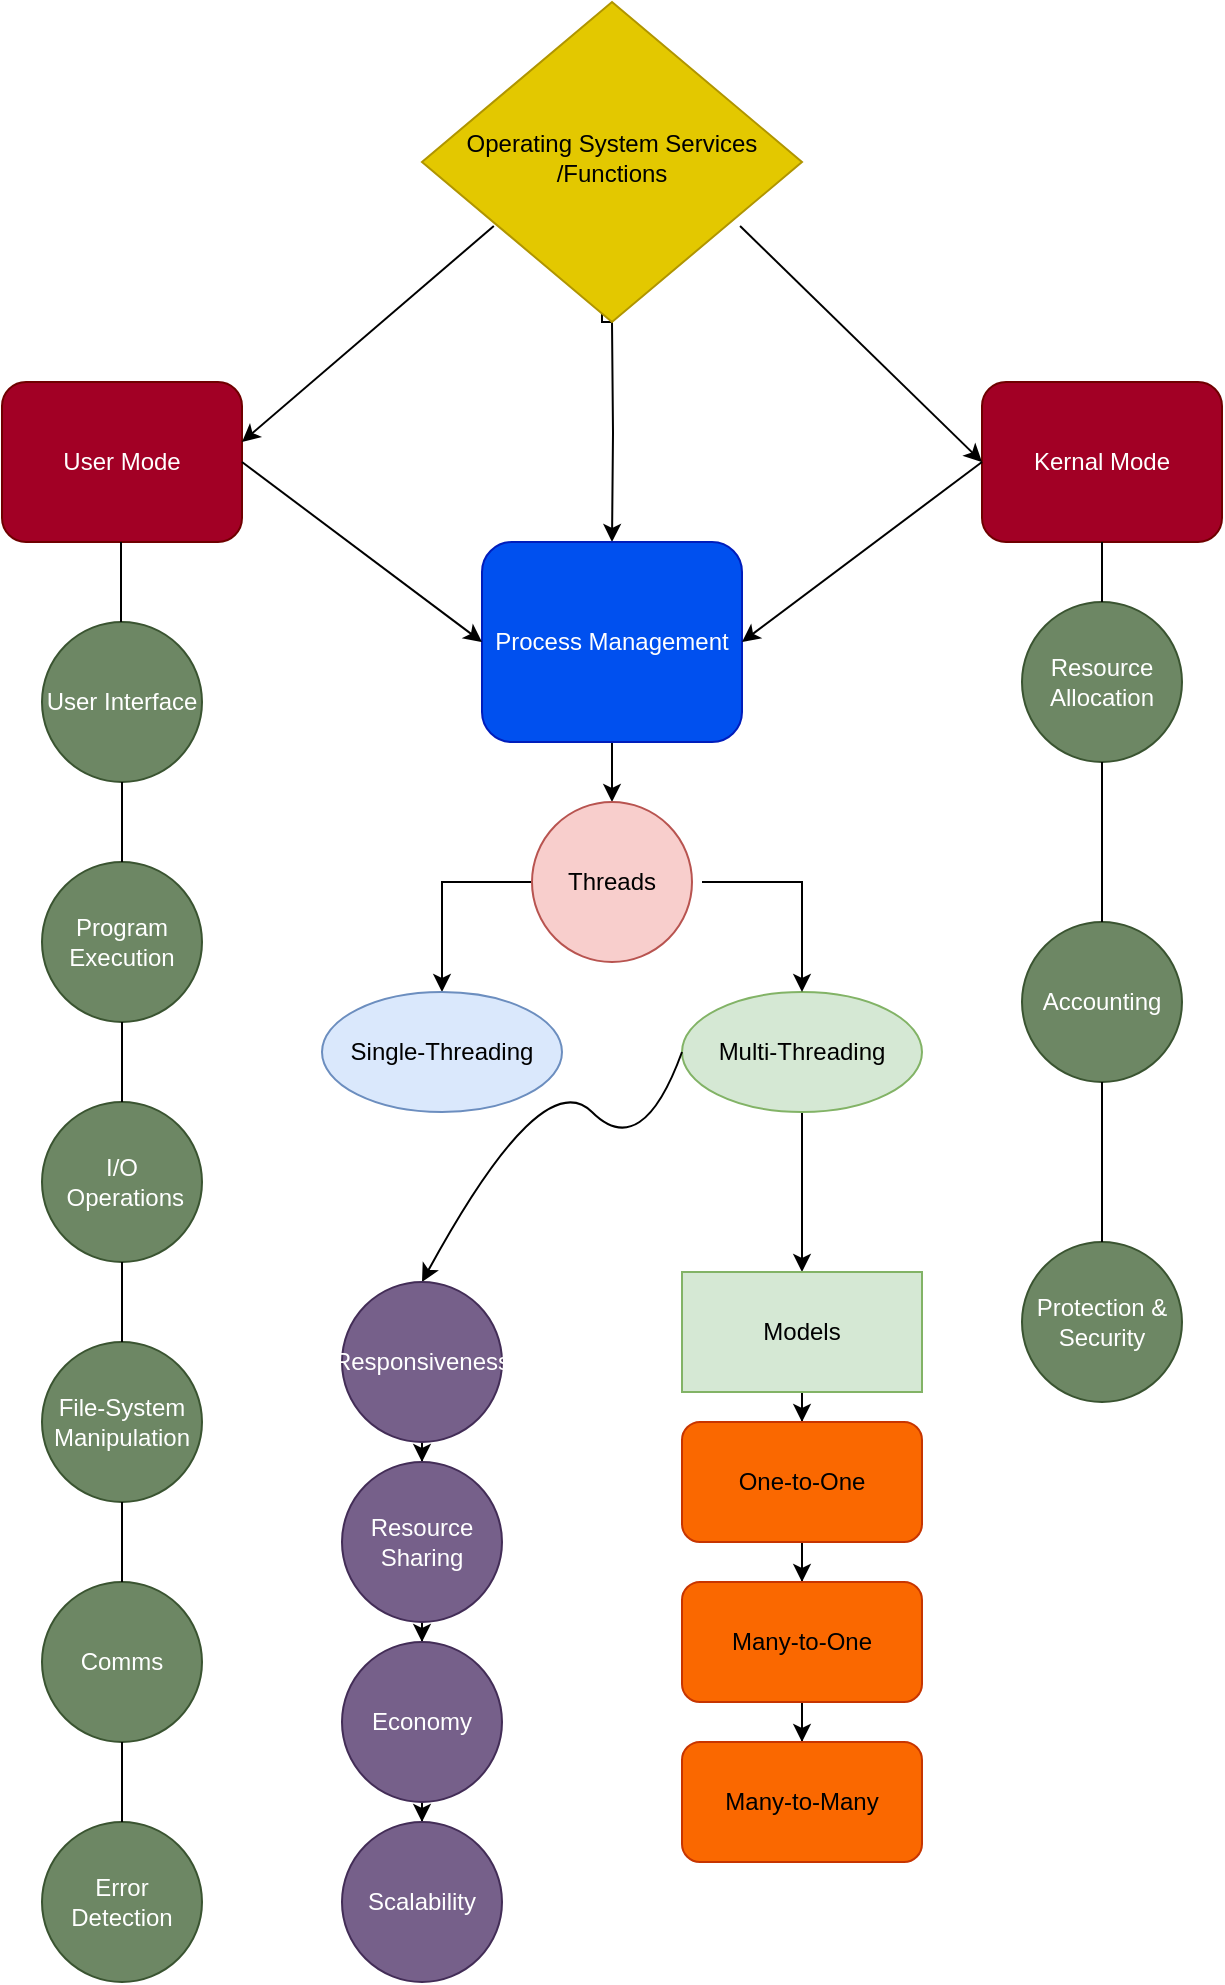 <mxfile version="20.2.6" type="github">
  <diagram id="C5RBs43oDa-KdzZeNtuy" name="Page-1">
    <mxGraphModel dx="2253" dy="825" grid="1" gridSize="10" guides="1" tooltips="1" connect="1" arrows="1" fold="1" page="1" pageScale="1" pageWidth="827" pageHeight="1169" math="0" shadow="0">
      <root>
        <mxCell id="WIyWlLk6GJQsqaUBKTNV-0" />
        <mxCell id="WIyWlLk6GJQsqaUBKTNV-1" parent="WIyWlLk6GJQsqaUBKTNV-0" />
        <mxCell id="WIyWlLk6GJQsqaUBKTNV-3" value="User Mode" style="rounded=1;whiteSpace=wrap;html=1;fontSize=12;glass=0;strokeWidth=1;shadow=0;fillColor=#a20025;fontColor=#ffffff;strokeColor=#6F0000;" parent="WIyWlLk6GJQsqaUBKTNV-1" vertex="1">
          <mxGeometry x="-670" y="190" width="120" height="80" as="geometry" />
        </mxCell>
        <mxCell id="k30MbdK0GKUEoN4V7Dfp-36" style="edgeStyle=orthogonalEdgeStyle;rounded=0;orthogonalLoop=1;jettySize=auto;html=1;exitX=0.5;exitY=1;exitDx=0;exitDy=0;" edge="1" parent="WIyWlLk6GJQsqaUBKTNV-1">
          <mxGeometry relative="1" as="geometry">
            <mxPoint x="-370" y="140" as="targetPoint" />
            <mxPoint x="-365" y="160" as="sourcePoint" />
          </mxGeometry>
        </mxCell>
        <mxCell id="k30MbdK0GKUEoN4V7Dfp-39" value="" style="edgeStyle=orthogonalEdgeStyle;rounded=0;orthogonalLoop=1;jettySize=auto;html=1;" edge="1" parent="WIyWlLk6GJQsqaUBKTNV-1" target="k30MbdK0GKUEoN4V7Dfp-38">
          <mxGeometry relative="1" as="geometry">
            <mxPoint x="-365" y="160" as="sourcePoint" />
          </mxGeometry>
        </mxCell>
        <mxCell id="WIyWlLk6GJQsqaUBKTNV-10" value="Operating System Services&lt;br&gt;/Functions" style="rhombus;whiteSpace=wrap;html=1;shadow=0;fontFamily=Helvetica;fontSize=12;align=center;strokeWidth=1;spacing=6;spacingTop=-4;fillColor=#e3c800;fontColor=#000000;strokeColor=#B09500;" parent="WIyWlLk6GJQsqaUBKTNV-1" vertex="1">
          <mxGeometry x="-460" width="190" height="160" as="geometry" />
        </mxCell>
        <mxCell id="k30MbdK0GKUEoN4V7Dfp-0" value="" style="endArrow=classic;html=1;rounded=0;exitX=0.189;exitY=0.7;exitDx=0;exitDy=0;exitPerimeter=0;" edge="1" parent="WIyWlLk6GJQsqaUBKTNV-1">
          <mxGeometry width="50" height="50" relative="1" as="geometry">
            <mxPoint x="-424.09" y="112" as="sourcePoint" />
            <mxPoint x="-550" y="220" as="targetPoint" />
            <Array as="points" />
          </mxGeometry>
        </mxCell>
        <mxCell id="k30MbdK0GKUEoN4V7Dfp-1" value="Kernal Mode" style="rounded=1;whiteSpace=wrap;html=1;fillColor=#a20025;fontColor=#ffffff;strokeColor=#6F0000;" vertex="1" parent="WIyWlLk6GJQsqaUBKTNV-1">
          <mxGeometry x="-180" y="190" width="120" height="80" as="geometry" />
        </mxCell>
        <mxCell id="k30MbdK0GKUEoN4V7Dfp-2" value="" style="endArrow=classic;html=1;rounded=0;exitX=0.837;exitY=0.7;exitDx=0;exitDy=0;entryX=0;entryY=0.5;entryDx=0;entryDy=0;exitPerimeter=0;" edge="1" parent="WIyWlLk6GJQsqaUBKTNV-1" target="k30MbdK0GKUEoN4V7Dfp-1">
          <mxGeometry width="50" height="50" relative="1" as="geometry">
            <mxPoint x="-300.97" y="112" as="sourcePoint" />
            <mxPoint x="-40" y="220" as="targetPoint" />
          </mxGeometry>
        </mxCell>
        <mxCell id="k30MbdK0GKUEoN4V7Dfp-3" value="User Interface" style="ellipse;whiteSpace=wrap;html=1;aspect=fixed;fillColor=#6d8764;fontColor=#ffffff;strokeColor=#3A5431;" vertex="1" parent="WIyWlLk6GJQsqaUBKTNV-1">
          <mxGeometry x="-650" y="310" width="80" height="80" as="geometry" />
        </mxCell>
        <mxCell id="k30MbdK0GKUEoN4V7Dfp-4" value="Program Execution" style="ellipse;whiteSpace=wrap;html=1;aspect=fixed;fillColor=#6d8764;fontColor=#ffffff;strokeColor=#3A5431;" vertex="1" parent="WIyWlLk6GJQsqaUBKTNV-1">
          <mxGeometry x="-650" y="430" width="80" height="80" as="geometry" />
        </mxCell>
        <mxCell id="k30MbdK0GKUEoN4V7Dfp-5" value="I/O &amp;nbsp;Operations" style="ellipse;whiteSpace=wrap;html=1;aspect=fixed;fillColor=#6d8764;fontColor=#ffffff;strokeColor=#3A5431;" vertex="1" parent="WIyWlLk6GJQsqaUBKTNV-1">
          <mxGeometry x="-650" y="550" width="80" height="80" as="geometry" />
        </mxCell>
        <mxCell id="k30MbdK0GKUEoN4V7Dfp-6" value="File-System Manipulation" style="ellipse;whiteSpace=wrap;html=1;aspect=fixed;fillColor=#6d8764;fontColor=#ffffff;strokeColor=#3A5431;" vertex="1" parent="WIyWlLk6GJQsqaUBKTNV-1">
          <mxGeometry x="-650" y="670" width="80" height="80" as="geometry" />
        </mxCell>
        <mxCell id="k30MbdK0GKUEoN4V7Dfp-7" value="Comms" style="ellipse;whiteSpace=wrap;html=1;aspect=fixed;fillColor=#6d8764;fontColor=#ffffff;strokeColor=#3A5431;" vertex="1" parent="WIyWlLk6GJQsqaUBKTNV-1">
          <mxGeometry x="-650" y="790" width="80" height="80" as="geometry" />
        </mxCell>
        <mxCell id="k30MbdK0GKUEoN4V7Dfp-8" value="Error Detection" style="ellipse;whiteSpace=wrap;html=1;aspect=fixed;fillColor=#6d8764;fontColor=#ffffff;strokeColor=#3A5431;" vertex="1" parent="WIyWlLk6GJQsqaUBKTNV-1">
          <mxGeometry x="-650" y="910" width="80" height="80" as="geometry" />
        </mxCell>
        <mxCell id="k30MbdK0GKUEoN4V7Dfp-21" value="" style="endArrow=none;html=1;rounded=0;entryX=0.5;entryY=1;entryDx=0;entryDy=0;exitX=0.5;exitY=0;exitDx=0;exitDy=0;" edge="1" parent="WIyWlLk6GJQsqaUBKTNV-1">
          <mxGeometry width="50" height="50" relative="1" as="geometry">
            <mxPoint x="-610.5" y="310" as="sourcePoint" />
            <mxPoint x="-610.5" y="270" as="targetPoint" />
          </mxGeometry>
        </mxCell>
        <mxCell id="k30MbdK0GKUEoN4V7Dfp-23" value="" style="endArrow=none;html=1;rounded=0;entryX=0.5;entryY=1;entryDx=0;entryDy=0;exitX=0.5;exitY=0;exitDx=0;exitDy=0;" edge="1" parent="WIyWlLk6GJQsqaUBKTNV-1" source="k30MbdK0GKUEoN4V7Dfp-4" target="k30MbdK0GKUEoN4V7Dfp-3">
          <mxGeometry width="50" height="50" relative="1" as="geometry">
            <mxPoint x="-600" y="410" as="sourcePoint" />
            <mxPoint x="-600" y="370" as="targetPoint" />
          </mxGeometry>
        </mxCell>
        <mxCell id="k30MbdK0GKUEoN4V7Dfp-26" value="" style="endArrow=none;html=1;rounded=0;" edge="1" parent="WIyWlLk6GJQsqaUBKTNV-1" source="k30MbdK0GKUEoN4V7Dfp-6">
          <mxGeometry width="50" height="50" relative="1" as="geometry">
            <mxPoint x="-660" y="680" as="sourcePoint" />
            <mxPoint x="-610" y="630" as="targetPoint" />
          </mxGeometry>
        </mxCell>
        <mxCell id="k30MbdK0GKUEoN4V7Dfp-27" value="" style="endArrow=none;html=1;rounded=0;exitX=0.5;exitY=0;exitDx=0;exitDy=0;" edge="1" parent="WIyWlLk6GJQsqaUBKTNV-1" source="k30MbdK0GKUEoN4V7Dfp-7">
          <mxGeometry width="50" height="50" relative="1" as="geometry">
            <mxPoint x="-660" y="800" as="sourcePoint" />
            <mxPoint x="-610" y="750" as="targetPoint" />
          </mxGeometry>
        </mxCell>
        <mxCell id="k30MbdK0GKUEoN4V7Dfp-28" value="" style="endArrow=none;html=1;rounded=0;exitX=0.5;exitY=0;exitDx=0;exitDy=0;entryX=0.5;entryY=1;entryDx=0;entryDy=0;" edge="1" parent="WIyWlLk6GJQsqaUBKTNV-1" source="k30MbdK0GKUEoN4V7Dfp-5" target="k30MbdK0GKUEoN4V7Dfp-4">
          <mxGeometry width="50" height="50" relative="1" as="geometry">
            <mxPoint x="-750" y="630" as="sourcePoint" />
            <mxPoint x="-600" y="510" as="targetPoint" />
          </mxGeometry>
        </mxCell>
        <mxCell id="k30MbdK0GKUEoN4V7Dfp-29" value="" style="endArrow=none;html=1;rounded=0;exitX=0.5;exitY=0;exitDx=0;exitDy=0;" edge="1" parent="WIyWlLk6GJQsqaUBKTNV-1">
          <mxGeometry width="50" height="50" relative="1" as="geometry">
            <mxPoint x="-610" y="910" as="sourcePoint" />
            <mxPoint x="-610" y="870" as="targetPoint" />
          </mxGeometry>
        </mxCell>
        <mxCell id="k30MbdK0GKUEoN4V7Dfp-30" value="Resource Allocation" style="ellipse;whiteSpace=wrap;html=1;aspect=fixed;fillColor=#6d8764;fontColor=#ffffff;strokeColor=#3A5431;" vertex="1" parent="WIyWlLk6GJQsqaUBKTNV-1">
          <mxGeometry x="-160" y="300" width="80" height="80" as="geometry" />
        </mxCell>
        <mxCell id="k30MbdK0GKUEoN4V7Dfp-31" value="Accounting" style="ellipse;whiteSpace=wrap;html=1;aspect=fixed;fillColor=#6d8764;fontColor=#ffffff;strokeColor=#3A5431;" vertex="1" parent="WIyWlLk6GJQsqaUBKTNV-1">
          <mxGeometry x="-160" y="460" width="80" height="80" as="geometry" />
        </mxCell>
        <mxCell id="k30MbdK0GKUEoN4V7Dfp-32" value="Protection &amp;amp; Security" style="ellipse;whiteSpace=wrap;html=1;aspect=fixed;fillColor=#6d8764;fontColor=#ffffff;strokeColor=#3A5431;" vertex="1" parent="WIyWlLk6GJQsqaUBKTNV-1">
          <mxGeometry x="-160" y="620" width="80" height="80" as="geometry" />
        </mxCell>
        <mxCell id="k30MbdK0GKUEoN4V7Dfp-33" value="" style="endArrow=none;html=1;rounded=0;entryX=0.5;entryY=1;entryDx=0;entryDy=0;exitX=0.5;exitY=0;exitDx=0;exitDy=0;" edge="1" parent="WIyWlLk6GJQsqaUBKTNV-1" source="k30MbdK0GKUEoN4V7Dfp-30" target="k30MbdK0GKUEoN4V7Dfp-1">
          <mxGeometry width="50" height="50" relative="1" as="geometry">
            <mxPoint x="80" y="230" as="sourcePoint" />
            <mxPoint x="110" y="180" as="targetPoint" />
          </mxGeometry>
        </mxCell>
        <mxCell id="k30MbdK0GKUEoN4V7Dfp-34" value="" style="endArrow=none;html=1;rounded=0;entryX=0.5;entryY=1;entryDx=0;entryDy=0;exitX=0.5;exitY=0;exitDx=0;exitDy=0;" edge="1" parent="WIyWlLk6GJQsqaUBKTNV-1" source="k30MbdK0GKUEoN4V7Dfp-31" target="k30MbdK0GKUEoN4V7Dfp-30">
          <mxGeometry width="50" height="50" relative="1" as="geometry">
            <mxPoint x="-140" y="460" as="sourcePoint" />
            <mxPoint x="-90" y="410" as="targetPoint" />
          </mxGeometry>
        </mxCell>
        <mxCell id="k30MbdK0GKUEoN4V7Dfp-35" value="" style="endArrow=none;html=1;rounded=0;entryX=0.5;entryY=1;entryDx=0;entryDy=0;exitX=0.5;exitY=0;exitDx=0;exitDy=0;" edge="1" parent="WIyWlLk6GJQsqaUBKTNV-1" target="k30MbdK0GKUEoN4V7Dfp-31">
          <mxGeometry width="50" height="50" relative="1" as="geometry">
            <mxPoint x="-120" y="620" as="sourcePoint" />
            <mxPoint x="-90" y="570" as="targetPoint" />
          </mxGeometry>
        </mxCell>
        <mxCell id="k30MbdK0GKUEoN4V7Dfp-44" value="" style="edgeStyle=orthogonalEdgeStyle;rounded=0;orthogonalLoop=1;jettySize=auto;html=1;" edge="1" parent="WIyWlLk6GJQsqaUBKTNV-1" source="k30MbdK0GKUEoN4V7Dfp-38" target="k30MbdK0GKUEoN4V7Dfp-40">
          <mxGeometry relative="1" as="geometry" />
        </mxCell>
        <mxCell id="k30MbdK0GKUEoN4V7Dfp-38" value="Process Management" style="rounded=1;whiteSpace=wrap;html=1;fillColor=#0050ef;fontColor=#ffffff;strokeColor=#001DBC;" vertex="1" parent="WIyWlLk6GJQsqaUBKTNV-1">
          <mxGeometry x="-430" y="270" width="130" height="100" as="geometry" />
        </mxCell>
        <mxCell id="k30MbdK0GKUEoN4V7Dfp-46" value="" style="edgeStyle=orthogonalEdgeStyle;rounded=0;orthogonalLoop=1;jettySize=auto;html=1;exitX=0;exitY=0.5;exitDx=0;exitDy=0;" edge="1" parent="WIyWlLk6GJQsqaUBKTNV-1" source="k30MbdK0GKUEoN4V7Dfp-40" target="k30MbdK0GKUEoN4V7Dfp-45">
          <mxGeometry relative="1" as="geometry">
            <mxPoint x="-450" y="475" as="sourcePoint" />
          </mxGeometry>
        </mxCell>
        <mxCell id="k30MbdK0GKUEoN4V7Dfp-40" value="Threads" style="ellipse;whiteSpace=wrap;html=1;aspect=fixed;fillColor=#f8cecc;strokeColor=#b85450;" vertex="1" parent="WIyWlLk6GJQsqaUBKTNV-1">
          <mxGeometry x="-405" y="400" width="80" height="80" as="geometry" />
        </mxCell>
        <mxCell id="k30MbdK0GKUEoN4V7Dfp-45" value="Single-Threading" style="ellipse;whiteSpace=wrap;html=1;fillColor=#dae8fc;strokeColor=#6c8ebf;" vertex="1" parent="WIyWlLk6GJQsqaUBKTNV-1">
          <mxGeometry x="-510" y="495" width="120" height="60" as="geometry" />
        </mxCell>
        <mxCell id="k30MbdK0GKUEoN4V7Dfp-61" value="" style="edgeStyle=orthogonalEdgeStyle;rounded=0;orthogonalLoop=1;jettySize=auto;html=1;" edge="1" parent="WIyWlLk6GJQsqaUBKTNV-1" source="k30MbdK0GKUEoN4V7Dfp-47" target="k30MbdK0GKUEoN4V7Dfp-60">
          <mxGeometry relative="1" as="geometry" />
        </mxCell>
        <mxCell id="k30MbdK0GKUEoN4V7Dfp-47" value="Multi-Threading" style="ellipse;whiteSpace=wrap;html=1;fillColor=#d5e8d4;strokeColor=#82b366;" vertex="1" parent="WIyWlLk6GJQsqaUBKTNV-1">
          <mxGeometry x="-330" y="495" width="120" height="60" as="geometry" />
        </mxCell>
        <mxCell id="k30MbdK0GKUEoN4V7Dfp-55" value="" style="endArrow=classic;html=1;rounded=0;entryX=0;entryY=0.5;entryDx=0;entryDy=0;" edge="1" parent="WIyWlLk6GJQsqaUBKTNV-1" target="k30MbdK0GKUEoN4V7Dfp-38">
          <mxGeometry width="50" height="50" relative="1" as="geometry">
            <mxPoint x="-550" y="230" as="sourcePoint" />
            <mxPoint x="-500" y="180" as="targetPoint" />
          </mxGeometry>
        </mxCell>
        <mxCell id="k30MbdK0GKUEoN4V7Dfp-56" value="" style="endArrow=classic;html=1;rounded=0;exitX=0;exitY=0.5;exitDx=0;exitDy=0;entryX=1;entryY=0.5;entryDx=0;entryDy=0;" edge="1" parent="WIyWlLk6GJQsqaUBKTNV-1" source="k30MbdK0GKUEoN4V7Dfp-1" target="k30MbdK0GKUEoN4V7Dfp-38">
          <mxGeometry width="50" height="50" relative="1" as="geometry">
            <mxPoint x="-250" y="310" as="sourcePoint" />
            <mxPoint x="-200" y="260" as="targetPoint" />
          </mxGeometry>
        </mxCell>
        <mxCell id="k30MbdK0GKUEoN4V7Dfp-59" value="" style="edgeStyle=orthogonalEdgeStyle;rounded=0;orthogonalLoop=1;jettySize=auto;html=1;entryX=0.5;entryY=0;entryDx=0;entryDy=0;" edge="1" parent="WIyWlLk6GJQsqaUBKTNV-1" target="k30MbdK0GKUEoN4V7Dfp-47">
          <mxGeometry relative="1" as="geometry">
            <mxPoint x="-320" y="440" as="sourcePoint" />
            <mxPoint x="-355" y="495" as="targetPoint" />
            <Array as="points">
              <mxPoint x="-270" y="440" />
            </Array>
          </mxGeometry>
        </mxCell>
        <mxCell id="k30MbdK0GKUEoN4V7Dfp-73" value="" style="edgeStyle=orthogonalEdgeStyle;rounded=0;orthogonalLoop=1;jettySize=auto;html=1;" edge="1" parent="WIyWlLk6GJQsqaUBKTNV-1" source="k30MbdK0GKUEoN4V7Dfp-60" target="k30MbdK0GKUEoN4V7Dfp-72">
          <mxGeometry relative="1" as="geometry" />
        </mxCell>
        <mxCell id="k30MbdK0GKUEoN4V7Dfp-60" value="Models" style="whiteSpace=wrap;html=1;fillColor=#d5e8d4;strokeColor=#82b366;" vertex="1" parent="WIyWlLk6GJQsqaUBKTNV-1">
          <mxGeometry x="-330" y="635" width="120" height="60" as="geometry" />
        </mxCell>
        <mxCell id="k30MbdK0GKUEoN4V7Dfp-63" value="" style="curved=1;endArrow=classic;html=1;rounded=0;exitX=0;exitY=0.5;exitDx=0;exitDy=0;" edge="1" parent="WIyWlLk6GJQsqaUBKTNV-1" source="k30MbdK0GKUEoN4V7Dfp-47">
          <mxGeometry width="50" height="50" relative="1" as="geometry">
            <mxPoint x="-400" y="580" as="sourcePoint" />
            <mxPoint x="-460" y="640" as="targetPoint" />
            <Array as="points">
              <mxPoint x="-350" y="580" />
              <mxPoint x="-400" y="530" />
            </Array>
          </mxGeometry>
        </mxCell>
        <mxCell id="k30MbdK0GKUEoN4V7Dfp-67" value="" style="edgeStyle=orthogonalEdgeStyle;rounded=0;orthogonalLoop=1;jettySize=auto;html=1;" edge="1" parent="WIyWlLk6GJQsqaUBKTNV-1" source="k30MbdK0GKUEoN4V7Dfp-65" target="k30MbdK0GKUEoN4V7Dfp-66">
          <mxGeometry relative="1" as="geometry" />
        </mxCell>
        <mxCell id="k30MbdK0GKUEoN4V7Dfp-65" value="Responsiveness" style="ellipse;whiteSpace=wrap;html=1;aspect=fixed;fillColor=#76608a;fontColor=#ffffff;strokeColor=#432D57;" vertex="1" parent="WIyWlLk6GJQsqaUBKTNV-1">
          <mxGeometry x="-500" y="640" width="80" height="80" as="geometry" />
        </mxCell>
        <mxCell id="k30MbdK0GKUEoN4V7Dfp-69" value="" style="edgeStyle=orthogonalEdgeStyle;rounded=0;orthogonalLoop=1;jettySize=auto;html=1;" edge="1" parent="WIyWlLk6GJQsqaUBKTNV-1" source="k30MbdK0GKUEoN4V7Dfp-66" target="k30MbdK0GKUEoN4V7Dfp-68">
          <mxGeometry relative="1" as="geometry" />
        </mxCell>
        <mxCell id="k30MbdK0GKUEoN4V7Dfp-66" value="Resource Sharing" style="ellipse;whiteSpace=wrap;html=1;aspect=fixed;fillColor=#76608a;fontColor=#ffffff;strokeColor=#432D57;" vertex="1" parent="WIyWlLk6GJQsqaUBKTNV-1">
          <mxGeometry x="-500" y="730" width="80" height="80" as="geometry" />
        </mxCell>
        <mxCell id="k30MbdK0GKUEoN4V7Dfp-71" value="" style="edgeStyle=orthogonalEdgeStyle;rounded=0;orthogonalLoop=1;jettySize=auto;html=1;" edge="1" parent="WIyWlLk6GJQsqaUBKTNV-1" source="k30MbdK0GKUEoN4V7Dfp-68" target="k30MbdK0GKUEoN4V7Dfp-70">
          <mxGeometry relative="1" as="geometry" />
        </mxCell>
        <mxCell id="k30MbdK0GKUEoN4V7Dfp-68" value="Economy" style="ellipse;whiteSpace=wrap;html=1;aspect=fixed;fillColor=#76608a;fontColor=#ffffff;strokeColor=#432D57;" vertex="1" parent="WIyWlLk6GJQsqaUBKTNV-1">
          <mxGeometry x="-500" y="820" width="80" height="80" as="geometry" />
        </mxCell>
        <mxCell id="k30MbdK0GKUEoN4V7Dfp-70" value="Scalability" style="ellipse;whiteSpace=wrap;html=1;aspect=fixed;fillColor=#76608a;fontColor=#ffffff;strokeColor=#432D57;" vertex="1" parent="WIyWlLk6GJQsqaUBKTNV-1">
          <mxGeometry x="-500" y="910" width="80" height="80" as="geometry" />
        </mxCell>
        <mxCell id="k30MbdK0GKUEoN4V7Dfp-75" value="" style="edgeStyle=orthogonalEdgeStyle;rounded=0;orthogonalLoop=1;jettySize=auto;html=1;" edge="1" parent="WIyWlLk6GJQsqaUBKTNV-1" source="k30MbdK0GKUEoN4V7Dfp-72" target="k30MbdK0GKUEoN4V7Dfp-74">
          <mxGeometry relative="1" as="geometry" />
        </mxCell>
        <mxCell id="k30MbdK0GKUEoN4V7Dfp-72" value="One-to-One" style="rounded=1;whiteSpace=wrap;html=1;fillColor=#fa6800;strokeColor=#C73500;fontColor=#000000;" vertex="1" parent="WIyWlLk6GJQsqaUBKTNV-1">
          <mxGeometry x="-330" y="710" width="120" height="60" as="geometry" />
        </mxCell>
        <mxCell id="k30MbdK0GKUEoN4V7Dfp-77" value="" style="edgeStyle=orthogonalEdgeStyle;rounded=0;orthogonalLoop=1;jettySize=auto;html=1;" edge="1" parent="WIyWlLk6GJQsqaUBKTNV-1" source="k30MbdK0GKUEoN4V7Dfp-74" target="k30MbdK0GKUEoN4V7Dfp-76">
          <mxGeometry relative="1" as="geometry" />
        </mxCell>
        <mxCell id="k30MbdK0GKUEoN4V7Dfp-74" value="Many-to-One" style="rounded=1;whiteSpace=wrap;html=1;fillColor=#fa6800;strokeColor=#C73500;fontColor=#000000;" vertex="1" parent="WIyWlLk6GJQsqaUBKTNV-1">
          <mxGeometry x="-330" y="790" width="120" height="60" as="geometry" />
        </mxCell>
        <mxCell id="k30MbdK0GKUEoN4V7Dfp-76" value="Many-to-Many" style="rounded=1;whiteSpace=wrap;html=1;fillColor=#fa6800;strokeColor=#C73500;fontColor=#000000;" vertex="1" parent="WIyWlLk6GJQsqaUBKTNV-1">
          <mxGeometry x="-330" y="870" width="120" height="60" as="geometry" />
        </mxCell>
      </root>
    </mxGraphModel>
  </diagram>
</mxfile>
